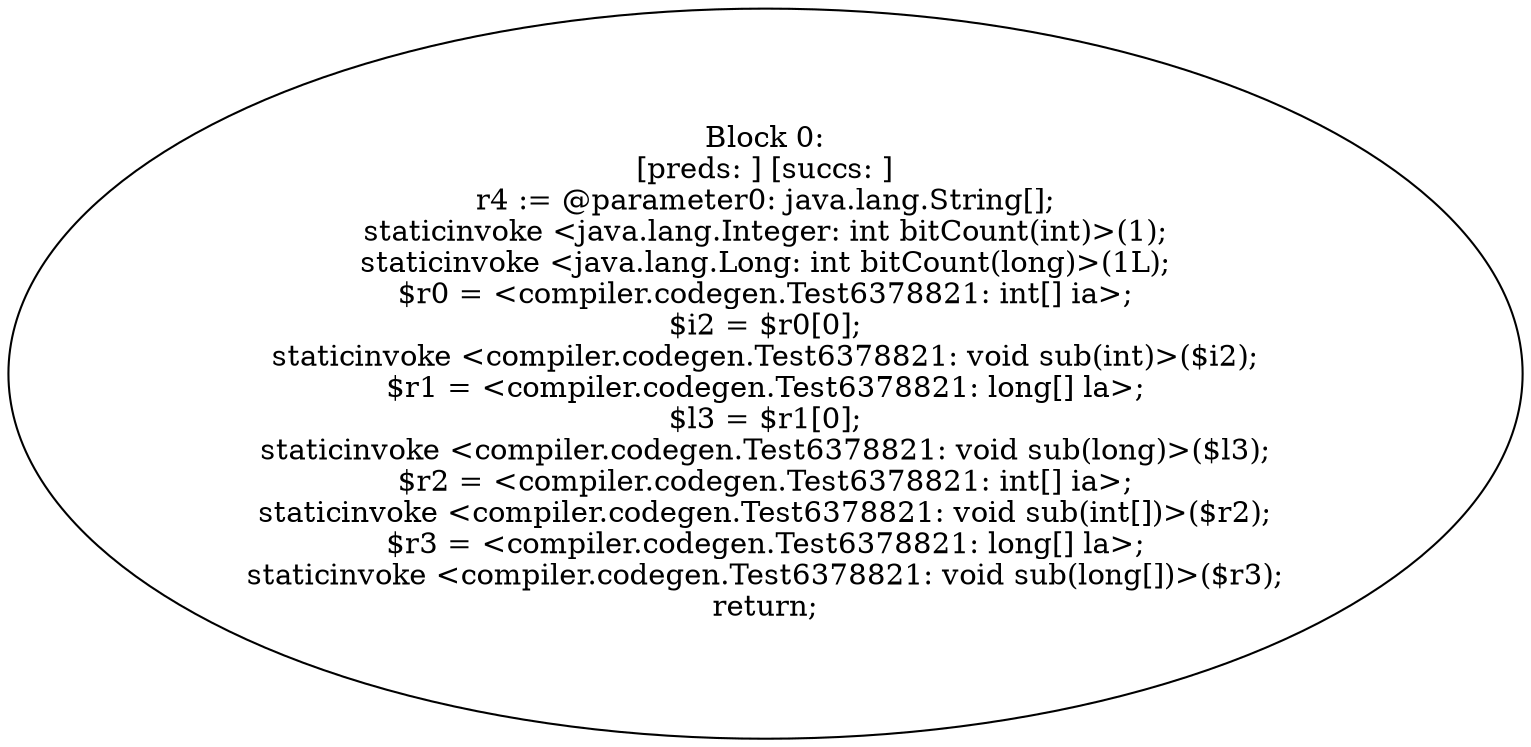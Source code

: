 digraph "unitGraph" {
    "Block 0:
[preds: ] [succs: ]
r4 := @parameter0: java.lang.String[];
staticinvoke <java.lang.Integer: int bitCount(int)>(1);
staticinvoke <java.lang.Long: int bitCount(long)>(1L);
$r0 = <compiler.codegen.Test6378821: int[] ia>;
$i2 = $r0[0];
staticinvoke <compiler.codegen.Test6378821: void sub(int)>($i2);
$r1 = <compiler.codegen.Test6378821: long[] la>;
$l3 = $r1[0];
staticinvoke <compiler.codegen.Test6378821: void sub(long)>($l3);
$r2 = <compiler.codegen.Test6378821: int[] ia>;
staticinvoke <compiler.codegen.Test6378821: void sub(int[])>($r2);
$r3 = <compiler.codegen.Test6378821: long[] la>;
staticinvoke <compiler.codegen.Test6378821: void sub(long[])>($r3);
return;
"
}
